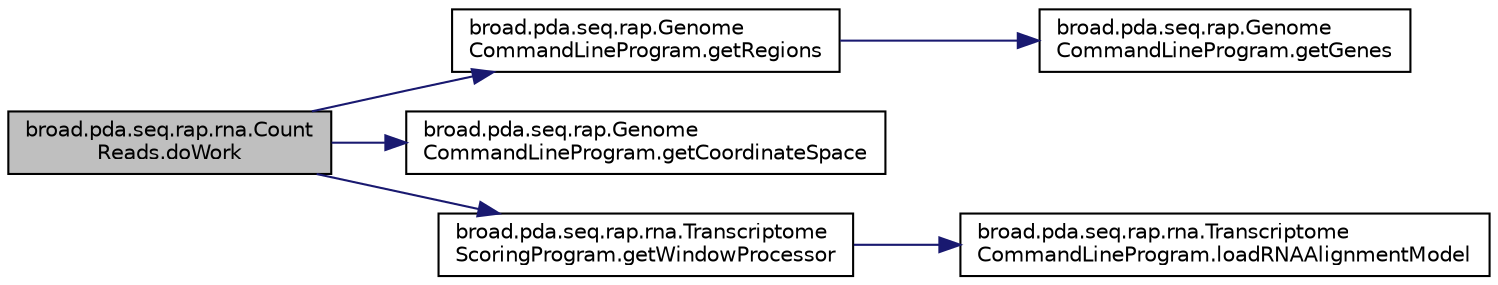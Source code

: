 digraph "broad.pda.seq.rap.rna.CountReads.doWork"
{
  edge [fontname="Helvetica",fontsize="10",labelfontname="Helvetica",labelfontsize="10"];
  node [fontname="Helvetica",fontsize="10",shape=record];
  rankdir="LR";
  Node1 [label="broad.pda.seq.rap.rna.Count\lReads.doWork",height=0.2,width=0.4,color="black", fillcolor="grey75", style="filled" fontcolor="black"];
  Node1 -> Node2 [color="midnightblue",fontsize="10",style="solid"];
  Node2 [label="broad.pda.seq.rap.Genome\lCommandLineProgram.getRegions",height=0.2,width=0.4,color="black", fillcolor="white", style="filled",URL="$classbroad_1_1pda_1_1seq_1_1rap_1_1_genome_command_line_program.html#af3dfa4b958b37f13cfccbe10e0ff7310"];
  Node2 -> Node3 [color="midnightblue",fontsize="10",style="solid"];
  Node3 [label="broad.pda.seq.rap.Genome\lCommandLineProgram.getGenes",height=0.2,width=0.4,color="black", fillcolor="white", style="filled",URL="$classbroad_1_1pda_1_1seq_1_1rap_1_1_genome_command_line_program.html#ab1d7c1f083bc030ded1d014283d73201"];
  Node1 -> Node4 [color="midnightblue",fontsize="10",style="solid"];
  Node4 [label="broad.pda.seq.rap.Genome\lCommandLineProgram.getCoordinateSpace",height=0.2,width=0.4,color="black", fillcolor="white", style="filled",URL="$classbroad_1_1pda_1_1seq_1_1rap_1_1_genome_command_line_program.html#a59439a63626d967a2b7f781b83479a8e"];
  Node1 -> Node5 [color="midnightblue",fontsize="10",style="solid"];
  Node5 [label="broad.pda.seq.rap.rna.Transcriptome\lScoringProgram.getWindowProcessor",height=0.2,width=0.4,color="black", fillcolor="white", style="filled",URL="$classbroad_1_1pda_1_1seq_1_1rap_1_1rna_1_1_transcriptome_scoring_program.html#a2b57a53668040cd3a9c9411dc9dce7be"];
  Node5 -> Node6 [color="midnightblue",fontsize="10",style="solid"];
  Node6 [label="broad.pda.seq.rap.rna.Transcriptome\lCommandLineProgram.loadRNAAlignmentModel",height=0.2,width=0.4,color="black", fillcolor="white", style="filled",URL="$classbroad_1_1pda_1_1seq_1_1rap_1_1rna_1_1_transcriptome_command_line_program.html#add0cdd3b186b1f7c6e2dbb55eac72a37"];
}
